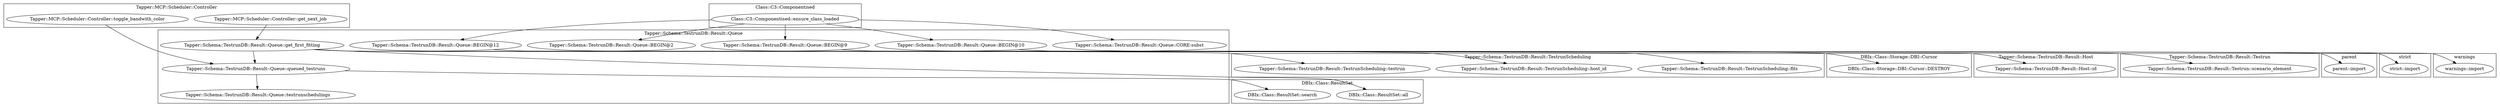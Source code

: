 digraph {
graph [overlap=false]
subgraph cluster_DBIx_Class_ResultSet {
	label="DBIx::Class::ResultSet";
	"DBIx::Class::ResultSet::all";
	"DBIx::Class::ResultSet::search";
}
subgraph cluster_Tapper_Schema_TestrunDB_Result_TestrunScheduling {
	label="Tapper::Schema::TestrunDB::Result::TestrunScheduling";
	"Tapper::Schema::TestrunDB::Result::TestrunScheduling::fits";
	"Tapper::Schema::TestrunDB::Result::TestrunScheduling::host_id";
	"Tapper::Schema::TestrunDB::Result::TestrunScheduling::testrun";
}
subgraph cluster_parent {
	label="parent";
	"parent::import";
}
subgraph cluster_DBIx_Class_Storage_DBI_Cursor {
	label="DBIx::Class::Storage::DBI::Cursor";
	"DBIx::Class::Storage::DBI::Cursor::DESTROY";
}
subgraph cluster_Tapper_Schema_TestrunDB_Result_Host {
	label="Tapper::Schema::TestrunDB::Result::Host";
	"Tapper::Schema::TestrunDB::Result::Host::id";
}
subgraph cluster_Class_C3_Componentised {
	label="Class::C3::Componentised";
	"Class::C3::Componentised::ensure_class_loaded";
}
subgraph cluster_Tapper_Schema_TestrunDB_Result_Testrun {
	label="Tapper::Schema::TestrunDB::Result::Testrun";
	"Tapper::Schema::TestrunDB::Result::Testrun::scenario_element";
}
subgraph cluster_warnings {
	label="warnings";
	"warnings::import";
}
subgraph cluster_Tapper_Schema_TestrunDB_Result_Queue {
	label="Tapper::Schema::TestrunDB::Result::Queue";
	"Tapper::Schema::TestrunDB::Result::Queue::queued_testruns";
	"Tapper::Schema::TestrunDB::Result::Queue::get_first_fitting";
	"Tapper::Schema::TestrunDB::Result::Queue::testrunschedulings";
	"Tapper::Schema::TestrunDB::Result::Queue::BEGIN@12";
	"Tapper::Schema::TestrunDB::Result::Queue::BEGIN@9";
	"Tapper::Schema::TestrunDB::Result::Queue::BEGIN@2";
	"Tapper::Schema::TestrunDB::Result::Queue::BEGIN@10";
	"Tapper::Schema::TestrunDB::Result::Queue::CORE:subst";
}
subgraph cluster_Tapper_MCP_Scheduler_Controller {
	label="Tapper::MCP::Scheduler::Controller";
	"Tapper::MCP::Scheduler::Controller::get_next_job";
	"Tapper::MCP::Scheduler::Controller::toggle_bandwith_color";
}
subgraph cluster_strict {
	label="strict";
	"strict::import";
}
"Tapper::Schema::TestrunDB::Result::Queue::get_first_fitting" -> "DBIx::Class::Storage::DBI::Cursor::DESTROY";
"Class::C3::Componentised::ensure_class_loaded" -> "Tapper::Schema::TestrunDB::Result::Queue::BEGIN@2";
"Tapper::Schema::TestrunDB::Result::Queue::get_first_fitting" -> "Tapper::Schema::TestrunDB::Result::Queue::queued_testruns";
"Tapper::MCP::Scheduler::Controller::toggle_bandwith_color" -> "Tapper::Schema::TestrunDB::Result::Queue::queued_testruns";
"Tapper::Schema::TestrunDB::Result::Queue::BEGIN@10" -> "warnings::import";
"Tapper::Schema::TestrunDB::Result::Queue::get_first_fitting" -> "DBIx::Class::ResultSet::all";
"Tapper::Schema::TestrunDB::Result::Queue::BEGIN@9" -> "strict::import";
"Class::C3::Componentised::ensure_class_loaded" -> "Tapper::Schema::TestrunDB::Result::Queue::CORE:subst";
"Tapper::Schema::TestrunDB::Result::Queue::BEGIN@12" -> "parent::import";
"Tapper::Schema::TestrunDB::Result::Queue::queued_testruns" -> "DBIx::Class::ResultSet::search";
"Tapper::MCP::Scheduler::Controller::get_next_job" -> "Tapper::Schema::TestrunDB::Result::Queue::get_first_fitting";
"Class::C3::Componentised::ensure_class_loaded" -> "Tapper::Schema::TestrunDB::Result::Queue::BEGIN@12";
"Tapper::Schema::TestrunDB::Result::Queue::get_first_fitting" -> "Tapper::Schema::TestrunDB::Result::Testrun::scenario_element";
"Tapper::Schema::TestrunDB::Result::Queue::get_first_fitting" -> "Tapper::Schema::TestrunDB::Result::TestrunScheduling::testrun";
"Tapper::Schema::TestrunDB::Result::Queue::get_first_fitting" -> "Tapper::Schema::TestrunDB::Result::Host::id";
"Tapper::Schema::TestrunDB::Result::Queue::queued_testruns" -> "Tapper::Schema::TestrunDB::Result::Queue::testrunschedulings";
"Tapper::Schema::TestrunDB::Result::Queue::get_first_fitting" -> "Tapper::Schema::TestrunDB::Result::TestrunScheduling::fits";
"Class::C3::Componentised::ensure_class_loaded" -> "Tapper::Schema::TestrunDB::Result::Queue::BEGIN@9";
"Class::C3::Componentised::ensure_class_loaded" -> "Tapper::Schema::TestrunDB::Result::Queue::BEGIN@10";
"Tapper::Schema::TestrunDB::Result::Queue::get_first_fitting" -> "Tapper::Schema::TestrunDB::Result::TestrunScheduling::host_id";
}
